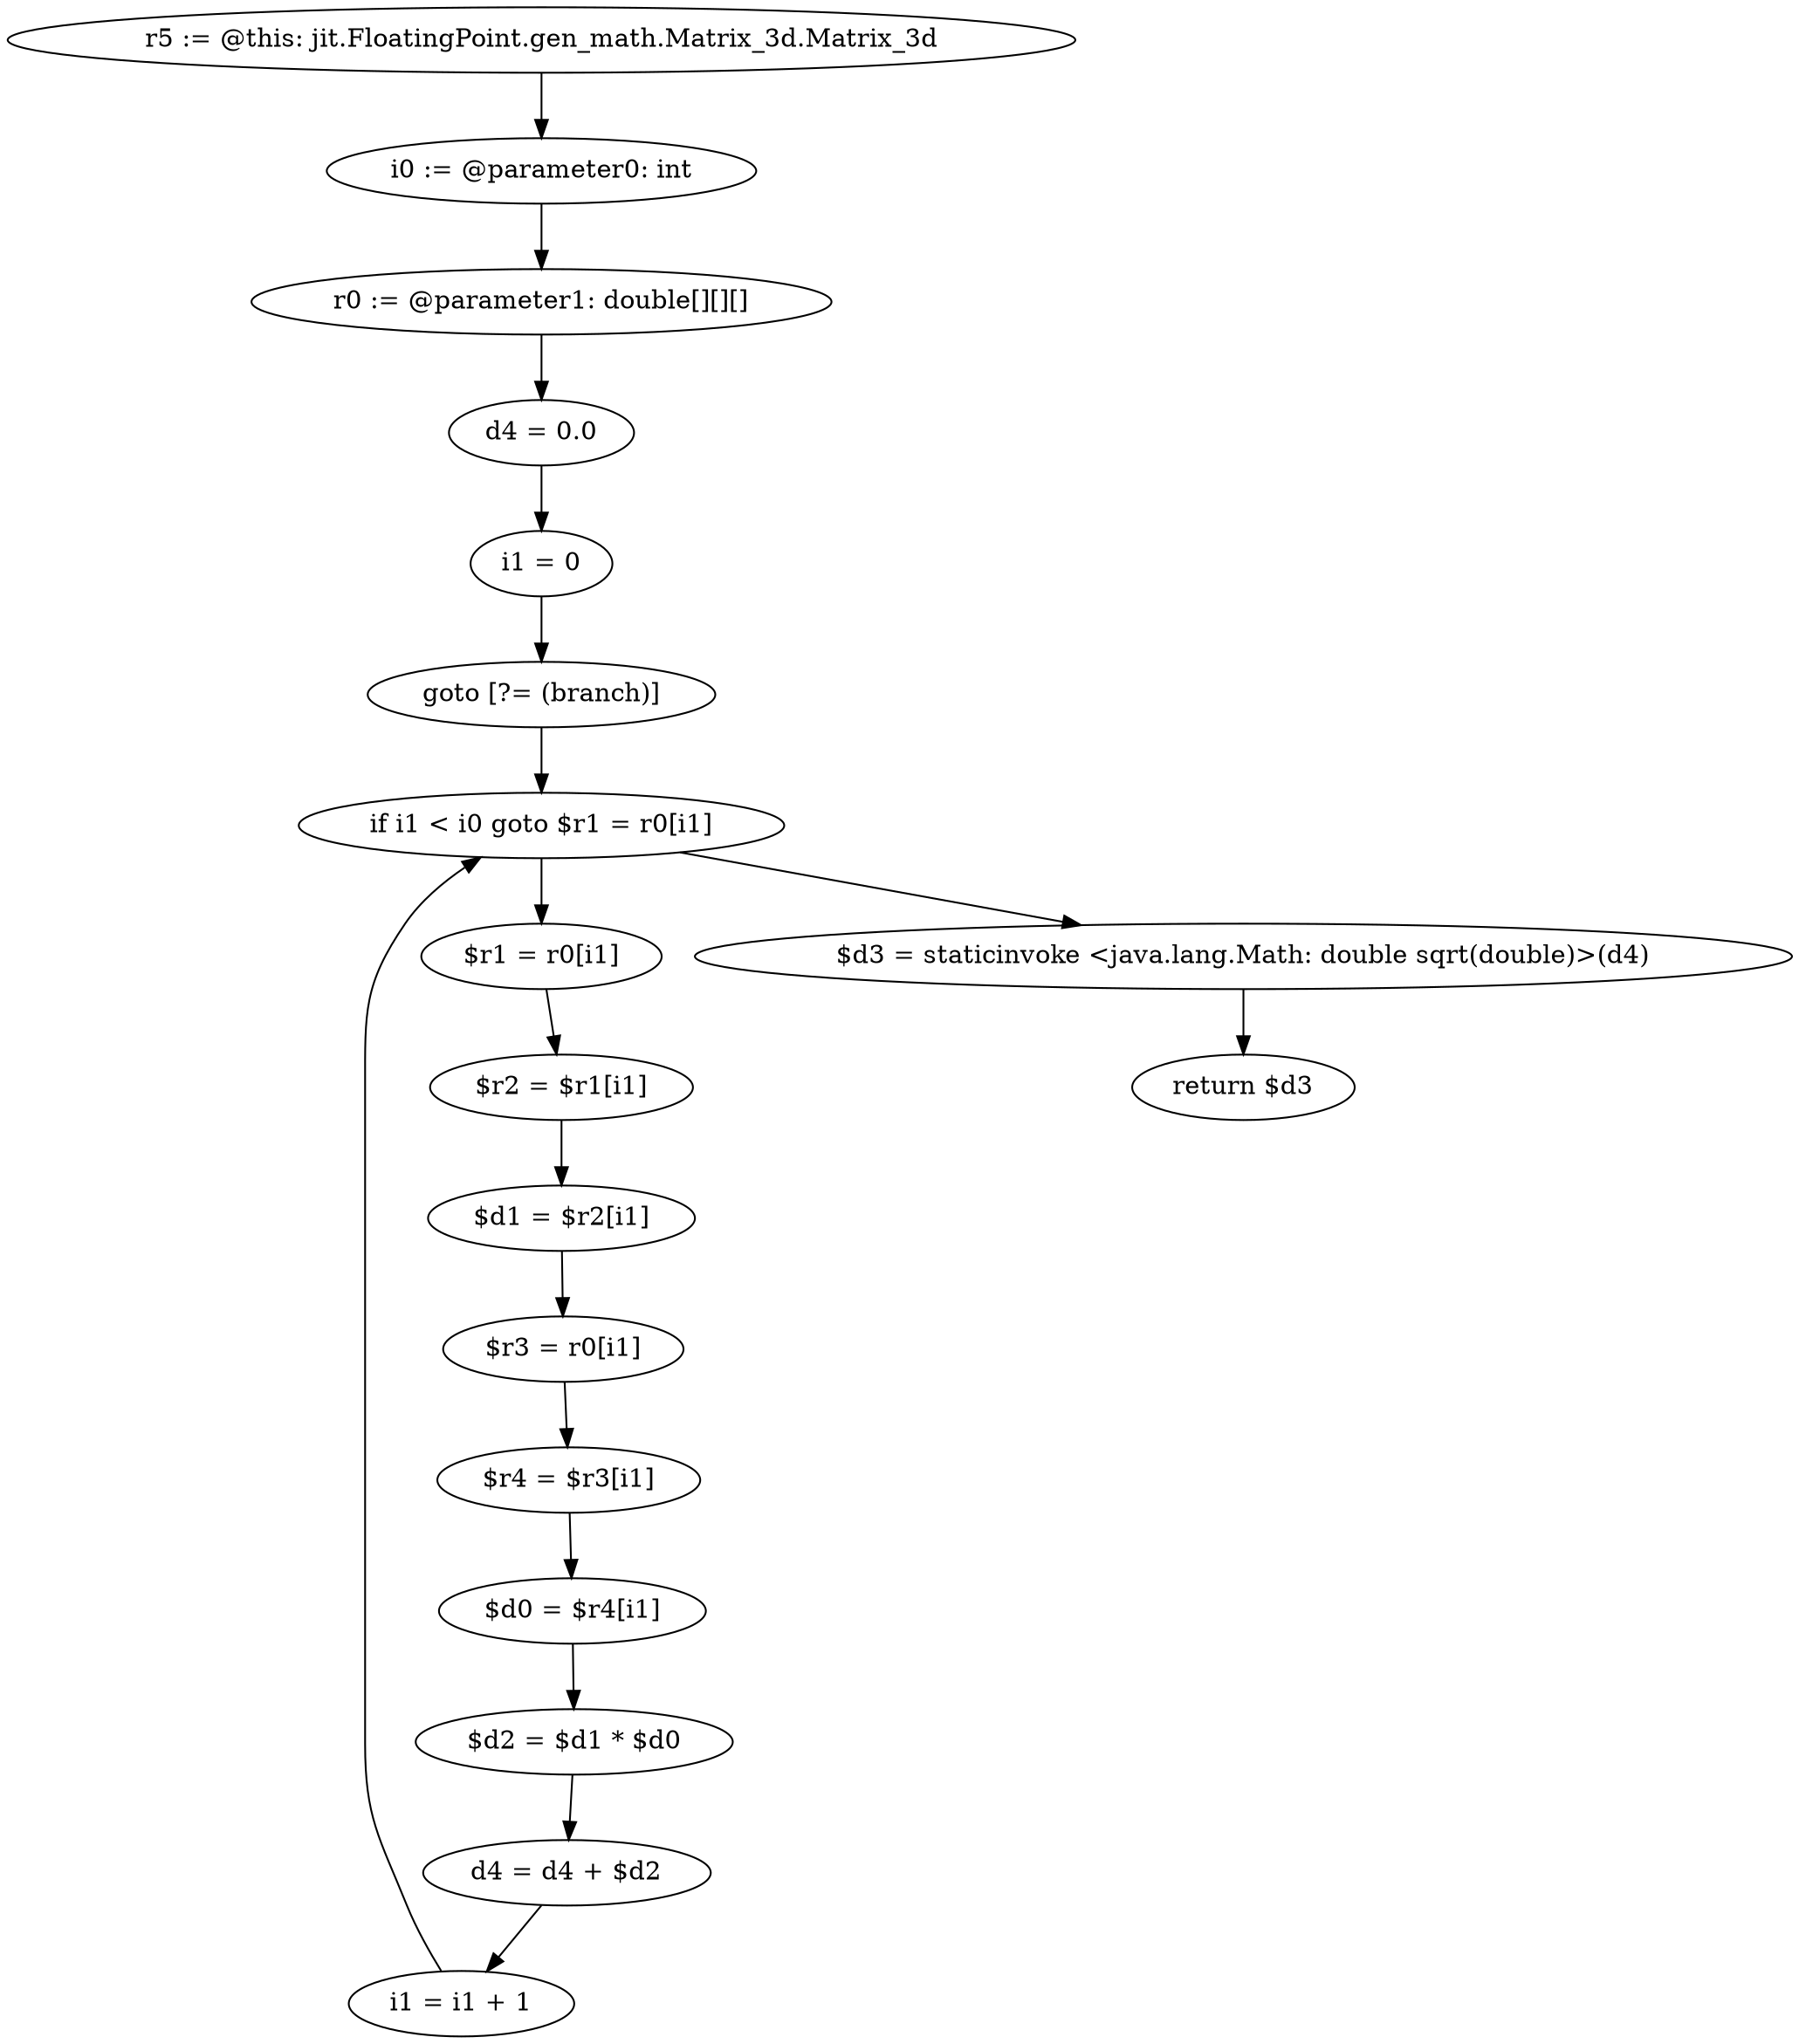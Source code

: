 digraph "unitGraph" {
    "r5 := @this: jit.FloatingPoint.gen_math.Matrix_3d.Matrix_3d"
    "i0 := @parameter0: int"
    "r0 := @parameter1: double[][][]"
    "d4 = 0.0"
    "i1 = 0"
    "goto [?= (branch)]"
    "$r1 = r0[i1]"
    "$r2 = $r1[i1]"
    "$d1 = $r2[i1]"
    "$r3 = r0[i1]"
    "$r4 = $r3[i1]"
    "$d0 = $r4[i1]"
    "$d2 = $d1 * $d0"
    "d4 = d4 + $d2"
    "i1 = i1 + 1"
    "if i1 < i0 goto $r1 = r0[i1]"
    "$d3 = staticinvoke <java.lang.Math: double sqrt(double)>(d4)"
    "return $d3"
    "r5 := @this: jit.FloatingPoint.gen_math.Matrix_3d.Matrix_3d"->"i0 := @parameter0: int";
    "i0 := @parameter0: int"->"r0 := @parameter1: double[][][]";
    "r0 := @parameter1: double[][][]"->"d4 = 0.0";
    "d4 = 0.0"->"i1 = 0";
    "i1 = 0"->"goto [?= (branch)]";
    "goto [?= (branch)]"->"if i1 < i0 goto $r1 = r0[i1]";
    "$r1 = r0[i1]"->"$r2 = $r1[i1]";
    "$r2 = $r1[i1]"->"$d1 = $r2[i1]";
    "$d1 = $r2[i1]"->"$r3 = r0[i1]";
    "$r3 = r0[i1]"->"$r4 = $r3[i1]";
    "$r4 = $r3[i1]"->"$d0 = $r4[i1]";
    "$d0 = $r4[i1]"->"$d2 = $d1 * $d0";
    "$d2 = $d1 * $d0"->"d4 = d4 + $d2";
    "d4 = d4 + $d2"->"i1 = i1 + 1";
    "i1 = i1 + 1"->"if i1 < i0 goto $r1 = r0[i1]";
    "if i1 < i0 goto $r1 = r0[i1]"->"$d3 = staticinvoke <java.lang.Math: double sqrt(double)>(d4)";
    "if i1 < i0 goto $r1 = r0[i1]"->"$r1 = r0[i1]";
    "$d3 = staticinvoke <java.lang.Math: double sqrt(double)>(d4)"->"return $d3";
}
